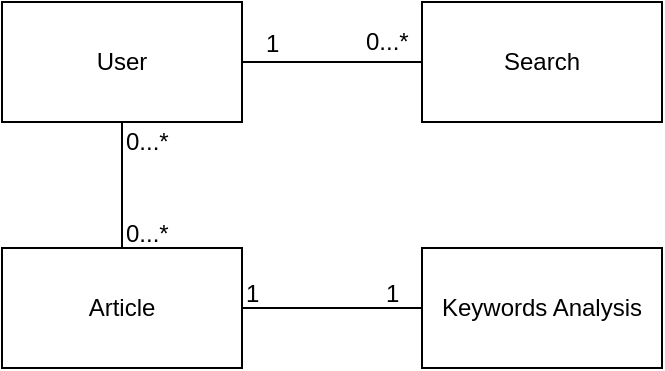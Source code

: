 <mxfile version="12.1.0" type="device" pages="1"><diagram id="ZAgGAIi3dmVIeflnCfv2" name="Page-1"><mxGraphModel dx="347" dy="220" grid="1" gridSize="10" guides="1" tooltips="1" connect="1" arrows="1" fold="1" page="1" pageScale="1" pageWidth="827" pageHeight="1169" math="0" shadow="0"><root><mxCell id="0"/><mxCell id="1" parent="0"/><mxCell id="xMiXERlbBfOAIaC-UAVS-7" style="edgeStyle=orthogonalEdgeStyle;rounded=0;orthogonalLoop=1;jettySize=auto;html=1;exitX=1;exitY=0.5;exitDx=0;exitDy=0;endArrow=none;endFill=0;" edge="1" parent="1" source="xMiXERlbBfOAIaC-UAVS-1" target="xMiXERlbBfOAIaC-UAVS-2"><mxGeometry relative="1" as="geometry"/></mxCell><mxCell id="xMiXERlbBfOAIaC-UAVS-8" style="edgeStyle=orthogonalEdgeStyle;rounded=0;orthogonalLoop=1;jettySize=auto;html=1;exitX=0.5;exitY=1;exitDx=0;exitDy=0;entryX=0.5;entryY=0;entryDx=0;entryDy=0;endArrow=none;endFill=0;" edge="1" parent="1" source="xMiXERlbBfOAIaC-UAVS-1" target="xMiXERlbBfOAIaC-UAVS-3"><mxGeometry relative="1" as="geometry"/></mxCell><mxCell id="xMiXERlbBfOAIaC-UAVS-1" value="User" style="rounded=0;whiteSpace=wrap;html=1;" vertex="1" parent="1"><mxGeometry x="120" y="554" width="120" height="60" as="geometry"/></mxCell><mxCell id="xMiXERlbBfOAIaC-UAVS-2" value="Search" style="rounded=0;whiteSpace=wrap;html=1;" vertex="1" parent="1"><mxGeometry x="330" y="554" width="120" height="60" as="geometry"/></mxCell><mxCell id="xMiXERlbBfOAIaC-UAVS-9" style="edgeStyle=orthogonalEdgeStyle;rounded=0;orthogonalLoop=1;jettySize=auto;html=1;exitX=1;exitY=0.5;exitDx=0;exitDy=0;entryX=0;entryY=0.5;entryDx=0;entryDy=0;endArrow=none;endFill=0;" edge="1" parent="1" source="xMiXERlbBfOAIaC-UAVS-3" target="xMiXERlbBfOAIaC-UAVS-4"><mxGeometry relative="1" as="geometry"/></mxCell><mxCell id="xMiXERlbBfOAIaC-UAVS-3" value="Article" style="rounded=0;whiteSpace=wrap;html=1;" vertex="1" parent="1"><mxGeometry x="120" y="677" width="120" height="60" as="geometry"/></mxCell><mxCell id="xMiXERlbBfOAIaC-UAVS-4" value="Keywords Analysis" style="rounded=0;whiteSpace=wrap;html=1;" vertex="1" parent="1"><mxGeometry x="330" y="677" width="120" height="60" as="geometry"/></mxCell><mxCell id="xMiXERlbBfOAIaC-UAVS-10" value="1" style="text;html=1;resizable=0;points=[];autosize=1;align=left;verticalAlign=top;spacingTop=-4;" vertex="1" parent="1"><mxGeometry x="250" y="564.5" width="20" height="20" as="geometry"/></mxCell><mxCell id="xMiXERlbBfOAIaC-UAVS-11" value="0...*" style="text;html=1;resizable=0;points=[];autosize=1;align=left;verticalAlign=top;spacingTop=-4;" vertex="1" parent="1"><mxGeometry x="300" y="564" width="40" height="20" as="geometry"/></mxCell><mxCell id="xMiXERlbBfOAIaC-UAVS-13" value="0...*" style="text;html=1;resizable=0;points=[];autosize=1;align=left;verticalAlign=top;spacingTop=-4;" vertex="1" parent="1"><mxGeometry x="180" y="614" width="40" height="20" as="geometry"/></mxCell><mxCell id="xMiXERlbBfOAIaC-UAVS-14" value="0...*" style="text;html=1;resizable=0;points=[];autosize=1;align=left;verticalAlign=top;spacingTop=-4;" vertex="1" parent="1"><mxGeometry x="180" y="660" width="40" height="20" as="geometry"/></mxCell><mxCell id="xMiXERlbBfOAIaC-UAVS-15" value="1" style="text;html=1;resizable=0;points=[];autosize=1;align=left;verticalAlign=top;spacingTop=-4;" vertex="1" parent="1"><mxGeometry x="240" y="690" width="20" height="20" as="geometry"/></mxCell><mxCell id="xMiXERlbBfOAIaC-UAVS-16" value="1" style="text;html=1;resizable=0;points=[];autosize=1;align=left;verticalAlign=top;spacingTop=-4;" vertex="1" parent="1"><mxGeometry x="310" y="690" width="20" height="20" as="geometry"/></mxCell></root></mxGraphModel></diagram></mxfile>